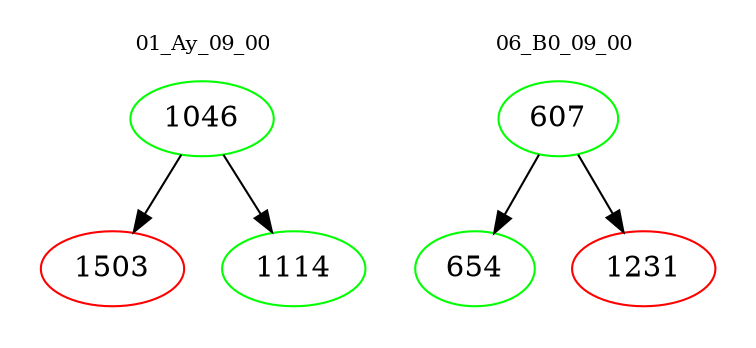 digraph{
subgraph cluster_0 {
color = white
label = "01_Ay_09_00";
fontsize=10;
T0_1046 [label="1046", color="green"]
T0_1046 -> T0_1503 [color="black"]
T0_1503 [label="1503", color="red"]
T0_1046 -> T0_1114 [color="black"]
T0_1114 [label="1114", color="green"]
}
subgraph cluster_1 {
color = white
label = "06_B0_09_00";
fontsize=10;
T1_607 [label="607", color="green"]
T1_607 -> T1_654 [color="black"]
T1_654 [label="654", color="green"]
T1_607 -> T1_1231 [color="black"]
T1_1231 [label="1231", color="red"]
}
}
